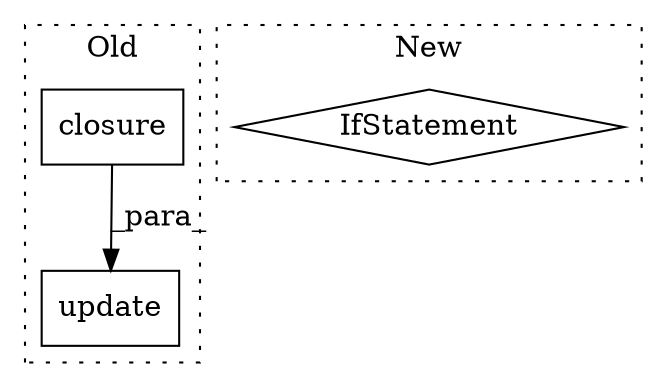 digraph G {
subgraph cluster0 {
1 [label="closure" a="32" s="8021" l="9" shape="box"];
3 [label="update" a="32" s="8007,8030" l="7,1" shape="box"];
label = "Old";
style="dotted";
}
subgraph cluster1 {
2 [label="IfStatement" a="25" s="7965" l="39" shape="diamond"];
label = "New";
style="dotted";
}
1 -> 3 [label="_para_"];
}